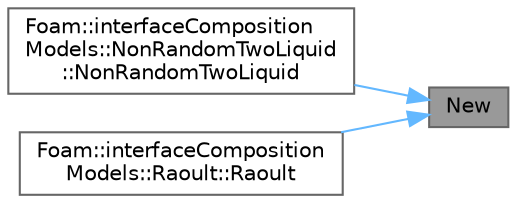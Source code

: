 digraph "New"
{
 // LATEX_PDF_SIZE
  bgcolor="transparent";
  edge [fontname=Helvetica,fontsize=10,labelfontname=Helvetica,labelfontsize=10];
  node [fontname=Helvetica,fontsize=10,shape=box,height=0.2,width=0.4];
  rankdir="RL";
  Node1 [id="Node000001",label="New",height=0.2,width=0.4,color="gray40", fillcolor="grey60", style="filled", fontcolor="black",tooltip=" "];
  Node1 -> Node2 [id="edge1_Node000001_Node000002",dir="back",color="steelblue1",style="solid",tooltip=" "];
  Node2 [id="Node000002",label="Foam::interfaceComposition\lModels::NonRandomTwoLiquid\l::NonRandomTwoLiquid",height=0.2,width=0.4,color="grey40", fillcolor="white", style="filled",URL="$classFoam_1_1interfaceCompositionModels_1_1NonRandomTwoLiquid.html#a0f569c3d9045217133e7b7a3d43d1cac",tooltip=" "];
  Node1 -> Node3 [id="edge2_Node000001_Node000003",dir="back",color="steelblue1",style="solid",tooltip=" "];
  Node3 [id="Node000003",label="Foam::interfaceComposition\lModels::Raoult::Raoult",height=0.2,width=0.4,color="grey40", fillcolor="white", style="filled",URL="$classFoam_1_1interfaceCompositionModels_1_1Raoult.html#a3f03f8e4116aceb85dbe6ae55238566d",tooltip=" "];
}
